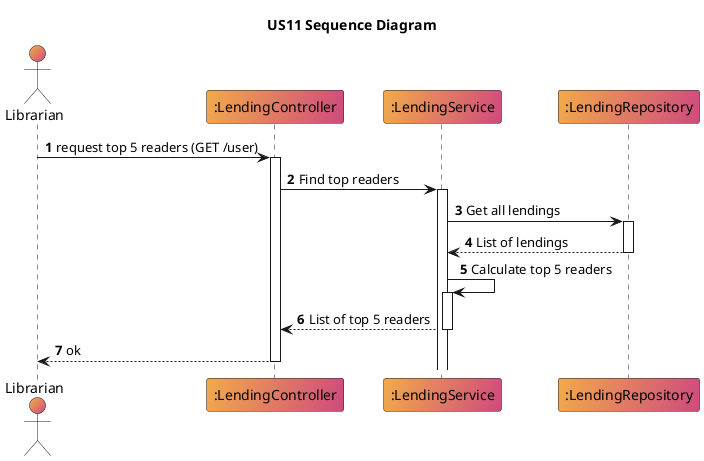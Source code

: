@startuml
'https://SubscriptionServicetuml.com/sequence-diagram

title US11 Sequence Diagram

autoactivate on
autonumber

actor Librarian #F2AA4CFF/CE4A7EFF

participant ":LendingController" as ctrl  #F2AA4CFF/CE4A7EFF
participant ":LendingService" as srv  #F2AA4CFF/CE4A7EFF
participant ":LendingRepository" as repo  #F2AA4CFF/CE4A7EFF

Librarian -> ctrl: request top 5 readers (GET /user)
ctrl -> srv: Find top readers
srv -> repo: Get all lendings
repo --> srv: List of lendings
srv -> srv: Calculate top 5 readers
srv --> ctrl: List of top 5 readers
ctrl --> Librarian: ok
@enduml